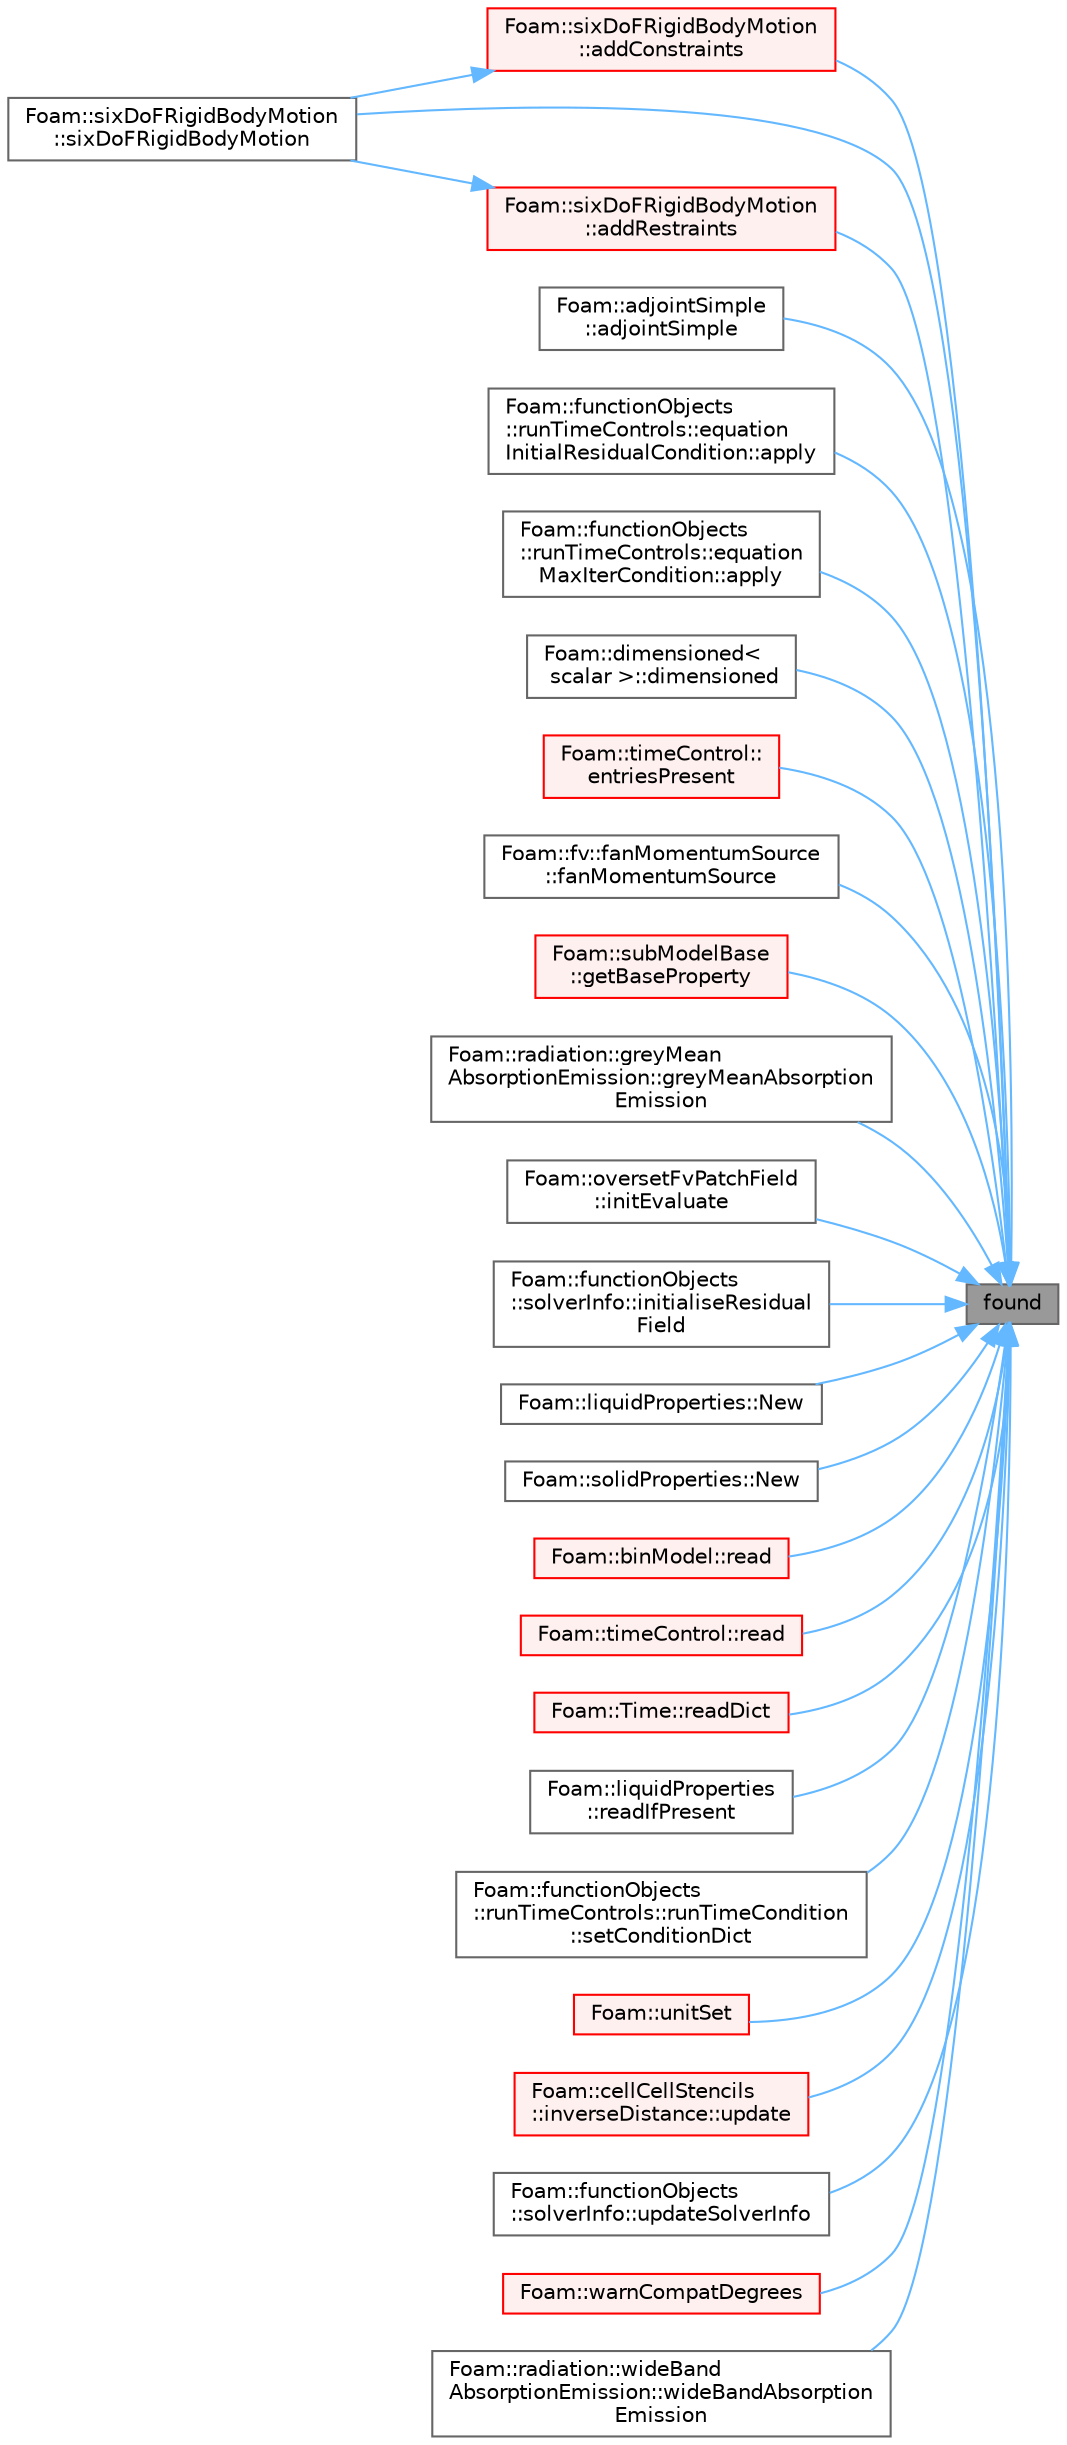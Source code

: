 digraph "found"
{
 // LATEX_PDF_SIZE
  bgcolor="transparent";
  edge [fontname=Helvetica,fontsize=10,labelfontname=Helvetica,labelfontsize=10];
  node [fontname=Helvetica,fontsize=10,shape=box,height=0.2,width=0.4];
  rankdir="RL";
  Node1 [id="Node000001",label="found",height=0.2,width=0.4,color="gray40", fillcolor="grey60", style="filled", fontcolor="black",tooltip=" "];
  Node1 -> Node2 [id="edge1_Node000001_Node000002",dir="back",color="steelblue1",style="solid",tooltip=" "];
  Node2 [id="Node000002",label="Foam::sixDoFRigidBodyMotion\l::addConstraints",height=0.2,width=0.4,color="red", fillcolor="#FFF0F0", style="filled",URL="$classFoam_1_1sixDoFRigidBodyMotion.html#a23dd71414ffe550535f783a02bea023b",tooltip=" "];
  Node2 -> Node4 [id="edge2_Node000002_Node000004",dir="back",color="steelblue1",style="solid",tooltip=" "];
  Node4 [id="Node000004",label="Foam::sixDoFRigidBodyMotion\l::sixDoFRigidBodyMotion",height=0.2,width=0.4,color="grey40", fillcolor="white", style="filled",URL="$classFoam_1_1sixDoFRigidBodyMotion.html#a01908aa7fff30508bdf431df04c2111c",tooltip=" "];
  Node1 -> Node5 [id="edge3_Node000001_Node000005",dir="back",color="steelblue1",style="solid",tooltip=" "];
  Node5 [id="Node000005",label="Foam::sixDoFRigidBodyMotion\l::addRestraints",height=0.2,width=0.4,color="red", fillcolor="#FFF0F0", style="filled",URL="$classFoam_1_1sixDoFRigidBodyMotion.html#aab527a28d55b5ef6f92763390ca4f50d",tooltip=" "];
  Node5 -> Node4 [id="edge4_Node000005_Node000004",dir="back",color="steelblue1",style="solid",tooltip=" "];
  Node1 -> Node6 [id="edge5_Node000001_Node000006",dir="back",color="steelblue1",style="solid",tooltip=" "];
  Node6 [id="Node000006",label="Foam::adjointSimple\l::adjointSimple",height=0.2,width=0.4,color="grey40", fillcolor="white", style="filled",URL="$classFoam_1_1adjointSimple.html#a9654d302c01f74b7c07a0e42ee00d2c3",tooltip=" "];
  Node1 -> Node7 [id="edge6_Node000001_Node000007",dir="back",color="steelblue1",style="solid",tooltip=" "];
  Node7 [id="Node000007",label="Foam::functionObjects\l::runTimeControls::equation\lInitialResidualCondition::apply",height=0.2,width=0.4,color="grey40", fillcolor="white", style="filled",URL="$classFoam_1_1functionObjects_1_1runTimeControls_1_1equationInitialResidualCondition.html#a41707e0215f265cb54e28ae4660d487f",tooltip=" "];
  Node1 -> Node8 [id="edge7_Node000001_Node000008",dir="back",color="steelblue1",style="solid",tooltip=" "];
  Node8 [id="Node000008",label="Foam::functionObjects\l::runTimeControls::equation\lMaxIterCondition::apply",height=0.2,width=0.4,color="grey40", fillcolor="white", style="filled",URL="$classFoam_1_1functionObjects_1_1runTimeControls_1_1equationMaxIterCondition.html#a41707e0215f265cb54e28ae4660d487f",tooltip=" "];
  Node1 -> Node9 [id="edge8_Node000001_Node000009",dir="back",color="steelblue1",style="solid",tooltip=" "];
  Node9 [id="Node000009",label="Foam::dimensioned\<\l scalar \>::dimensioned",height=0.2,width=0.4,color="grey40", fillcolor="white", style="filled",URL="$classFoam_1_1dimensioned.html#a50d268ce29a4571f0720ca47e75f26b7",tooltip=" "];
  Node1 -> Node10 [id="edge9_Node000001_Node000010",dir="back",color="steelblue1",style="solid",tooltip=" "];
  Node10 [id="Node000010",label="Foam::timeControl::\lentriesPresent",height=0.2,width=0.4,color="red", fillcolor="#FFF0F0", style="filled",URL="$classFoam_1_1timeControl.html#a309f986760e5c6f2e2a3f52d4200374d",tooltip=" "];
  Node1 -> Node15 [id="edge10_Node000001_Node000015",dir="back",color="steelblue1",style="solid",tooltip=" "];
  Node15 [id="Node000015",label="Foam::fv::fanMomentumSource\l::fanMomentumSource",height=0.2,width=0.4,color="grey40", fillcolor="white", style="filled",URL="$classFoam_1_1fv_1_1fanMomentumSource.html#a1a0caaa96a289b76c8db83f798f705e6",tooltip=" "];
  Node1 -> Node16 [id="edge11_Node000001_Node000016",dir="back",color="steelblue1",style="solid",tooltip=" "];
  Node16 [id="Node000016",label="Foam::subModelBase\l::getBaseProperty",height=0.2,width=0.4,color="red", fillcolor="#FFF0F0", style="filled",URL="$classFoam_1_1subModelBase.html#a8f191e7b175236a5b05c24bfd47448f3",tooltip=" "];
  Node1 -> Node22 [id="edge12_Node000001_Node000022",dir="back",color="steelblue1",style="solid",tooltip=" "];
  Node22 [id="Node000022",label="Foam::radiation::greyMean\lAbsorptionEmission::greyMeanAbsorption\lEmission",height=0.2,width=0.4,color="grey40", fillcolor="white", style="filled",URL="$classFoam_1_1radiation_1_1greyMeanAbsorptionEmission.html#ad643de09226fcf7b5a018ccf895f8177",tooltip=" "];
  Node1 -> Node23 [id="edge13_Node000001_Node000023",dir="back",color="steelblue1",style="solid",tooltip=" "];
  Node23 [id="Node000023",label="Foam::oversetFvPatchField\l::initEvaluate",height=0.2,width=0.4,color="grey40", fillcolor="white", style="filled",URL="$classFoam_1_1oversetFvPatchField.html#a65e53e9af7fa5ef0659db31b6d0763b0",tooltip=" "];
  Node1 -> Node24 [id="edge14_Node000001_Node000024",dir="back",color="steelblue1",style="solid",tooltip=" "];
  Node24 [id="Node000024",label="Foam::functionObjects\l::solverInfo::initialiseResidual\lField",height=0.2,width=0.4,color="grey40", fillcolor="white", style="filled",URL="$classFoam_1_1functionObjects_1_1solverInfo.html#aa7e05e3b7faf7f8b9662dc9d1934186a",tooltip=" "];
  Node1 -> Node25 [id="edge15_Node000001_Node000025",dir="back",color="steelblue1",style="solid",tooltip=" "];
  Node25 [id="Node000025",label="Foam::liquidProperties::New",height=0.2,width=0.4,color="grey40", fillcolor="white", style="filled",URL="$classFoam_1_1liquidProperties.html#adb99f56946c927dc4bdb651275340f61",tooltip=" "];
  Node1 -> Node26 [id="edge16_Node000001_Node000026",dir="back",color="steelblue1",style="solid",tooltip=" "];
  Node26 [id="Node000026",label="Foam::solidProperties::New",height=0.2,width=0.4,color="grey40", fillcolor="white", style="filled",URL="$classFoam_1_1solidProperties.html#a6c6b504a35b769611294632fb557401f",tooltip=" "];
  Node1 -> Node27 [id="edge17_Node000001_Node000027",dir="back",color="steelblue1",style="solid",tooltip=" "];
  Node27 [id="Node000027",label="Foam::binModel::read",height=0.2,width=0.4,color="red", fillcolor="#FFF0F0", style="filled",URL="$classFoam_1_1binModel.html#a6ce0c64db98eb6144d363dbfc86104eb",tooltip=" "];
  Node1 -> Node32 [id="edge18_Node000001_Node000032",dir="back",color="steelblue1",style="solid",tooltip=" "];
  Node32 [id="Node000032",label="Foam::timeControl::read",height=0.2,width=0.4,color="red", fillcolor="#FFF0F0", style="filled",URL="$classFoam_1_1timeControl.html#a428788b96f9f592ba1fa5b37c25ac749",tooltip=" "];
  Node1 -> Node34 [id="edge19_Node000001_Node000034",dir="back",color="steelblue1",style="solid",tooltip=" "];
  Node34 [id="Node000034",label="Foam::Time::readDict",height=0.2,width=0.4,color="red", fillcolor="#FFF0F0", style="filled",URL="$classFoam_1_1Time.html#a09f8bbb748b599cf713fa2e07ec7e0b4",tooltip=" "];
  Node1 -> Node37 [id="edge20_Node000001_Node000037",dir="back",color="steelblue1",style="solid",tooltip=" "];
  Node37 [id="Node000037",label="Foam::liquidProperties\l::readIfPresent",height=0.2,width=0.4,color="grey40", fillcolor="white", style="filled",URL="$classFoam_1_1liquidProperties.html#afdeed8dd8122790c8e0c9faec240765a",tooltip=" "];
  Node1 -> Node38 [id="edge21_Node000001_Node000038",dir="back",color="steelblue1",style="solid",tooltip=" "];
  Node38 [id="Node000038",label="Foam::functionObjects\l::runTimeControls::runTimeCondition\l::setConditionDict",height=0.2,width=0.4,color="grey40", fillcolor="white", style="filled",URL="$classFoam_1_1functionObjects_1_1runTimeControls_1_1runTimeCondition.html#a594567d8f555b6a2c6067f5bd2110962",tooltip=" "];
  Node1 -> Node4 [id="edge22_Node000001_Node000004",dir="back",color="steelblue1",style="solid",tooltip=" "];
  Node1 -> Node39 [id="edge23_Node000001_Node000039",dir="back",color="steelblue1",style="solid",tooltip=" "];
  Node39 [id="Node000039",label="Foam::unitSet",height=0.2,width=0.4,color="red", fillcolor="#FFF0F0", style="filled",URL="$namespaceFoam.html#a86ae6ae2ab61e05a912b83008116a04e",tooltip=" "];
  Node1 -> Node44 [id="edge24_Node000001_Node000044",dir="back",color="steelblue1",style="solid",tooltip=" "];
  Node44 [id="Node000044",label="Foam::cellCellStencils\l::inverseDistance::update",height=0.2,width=0.4,color="red", fillcolor="#FFF0F0", style="filled",URL="$classFoam_1_1cellCellStencils_1_1inverseDistance.html#aa2aac016e2bf7b5bd2b271786c2791aa",tooltip=" "];
  Node1 -> Node48 [id="edge25_Node000001_Node000048",dir="back",color="steelblue1",style="solid",tooltip=" "];
  Node48 [id="Node000048",label="Foam::functionObjects\l::solverInfo::updateSolverInfo",height=0.2,width=0.4,color="grey40", fillcolor="white", style="filled",URL="$classFoam_1_1functionObjects_1_1solverInfo.html#a7bb248869a1b1f8af2e8deddf08721d8",tooltip=" "];
  Node1 -> Node49 [id="edge26_Node000001_Node000049",dir="back",color="steelblue1",style="solid",tooltip=" "];
  Node49 [id="Node000049",label="Foam::warnCompatDegrees",height=0.2,width=0.4,color="red", fillcolor="#FFF0F0", style="filled",URL="$namespaceFoam.html#a55f6f7bce2261ef65cbcd33efb1aff4c",tooltip=" "];
  Node1 -> Node52 [id="edge27_Node000001_Node000052",dir="back",color="steelblue1",style="solid",tooltip=" "];
  Node52 [id="Node000052",label="Foam::radiation::wideBand\lAbsorptionEmission::wideBandAbsorption\lEmission",height=0.2,width=0.4,color="grey40", fillcolor="white", style="filled",URL="$classFoam_1_1radiation_1_1wideBandAbsorptionEmission.html#a64c3fb1f4f105664273e5b81625862a2",tooltip=" "];
}
